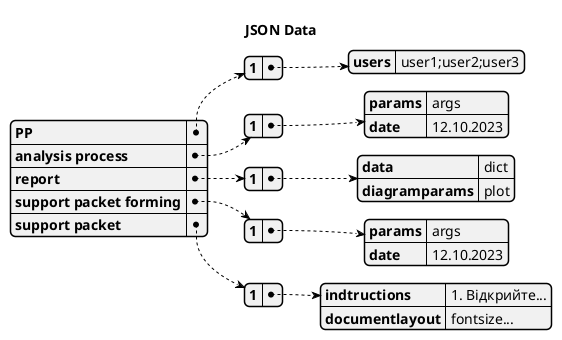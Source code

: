 @startjson

title JSON Data
{
  "PP": {
    "1": {
      "users": "user1;user2;user3"
    }
  },
  "analysis process": {
    "1": {
      "params": "args",
      "date": "12.10.2023"
    }
  },
  "report": {
    "1": {
      "data": "dict",
      "diagramparams": "plot"
    }
  },
  "support packet forming": {
    "1": {
      "params": "args",
      "date": "12.10.2023"
    }
  },
  "support packet": {
    "1": {
      "indtructions": "1. Відкрийте...",
      "documentlayout": "fontsize..."
    }
  }
}
@endjson
